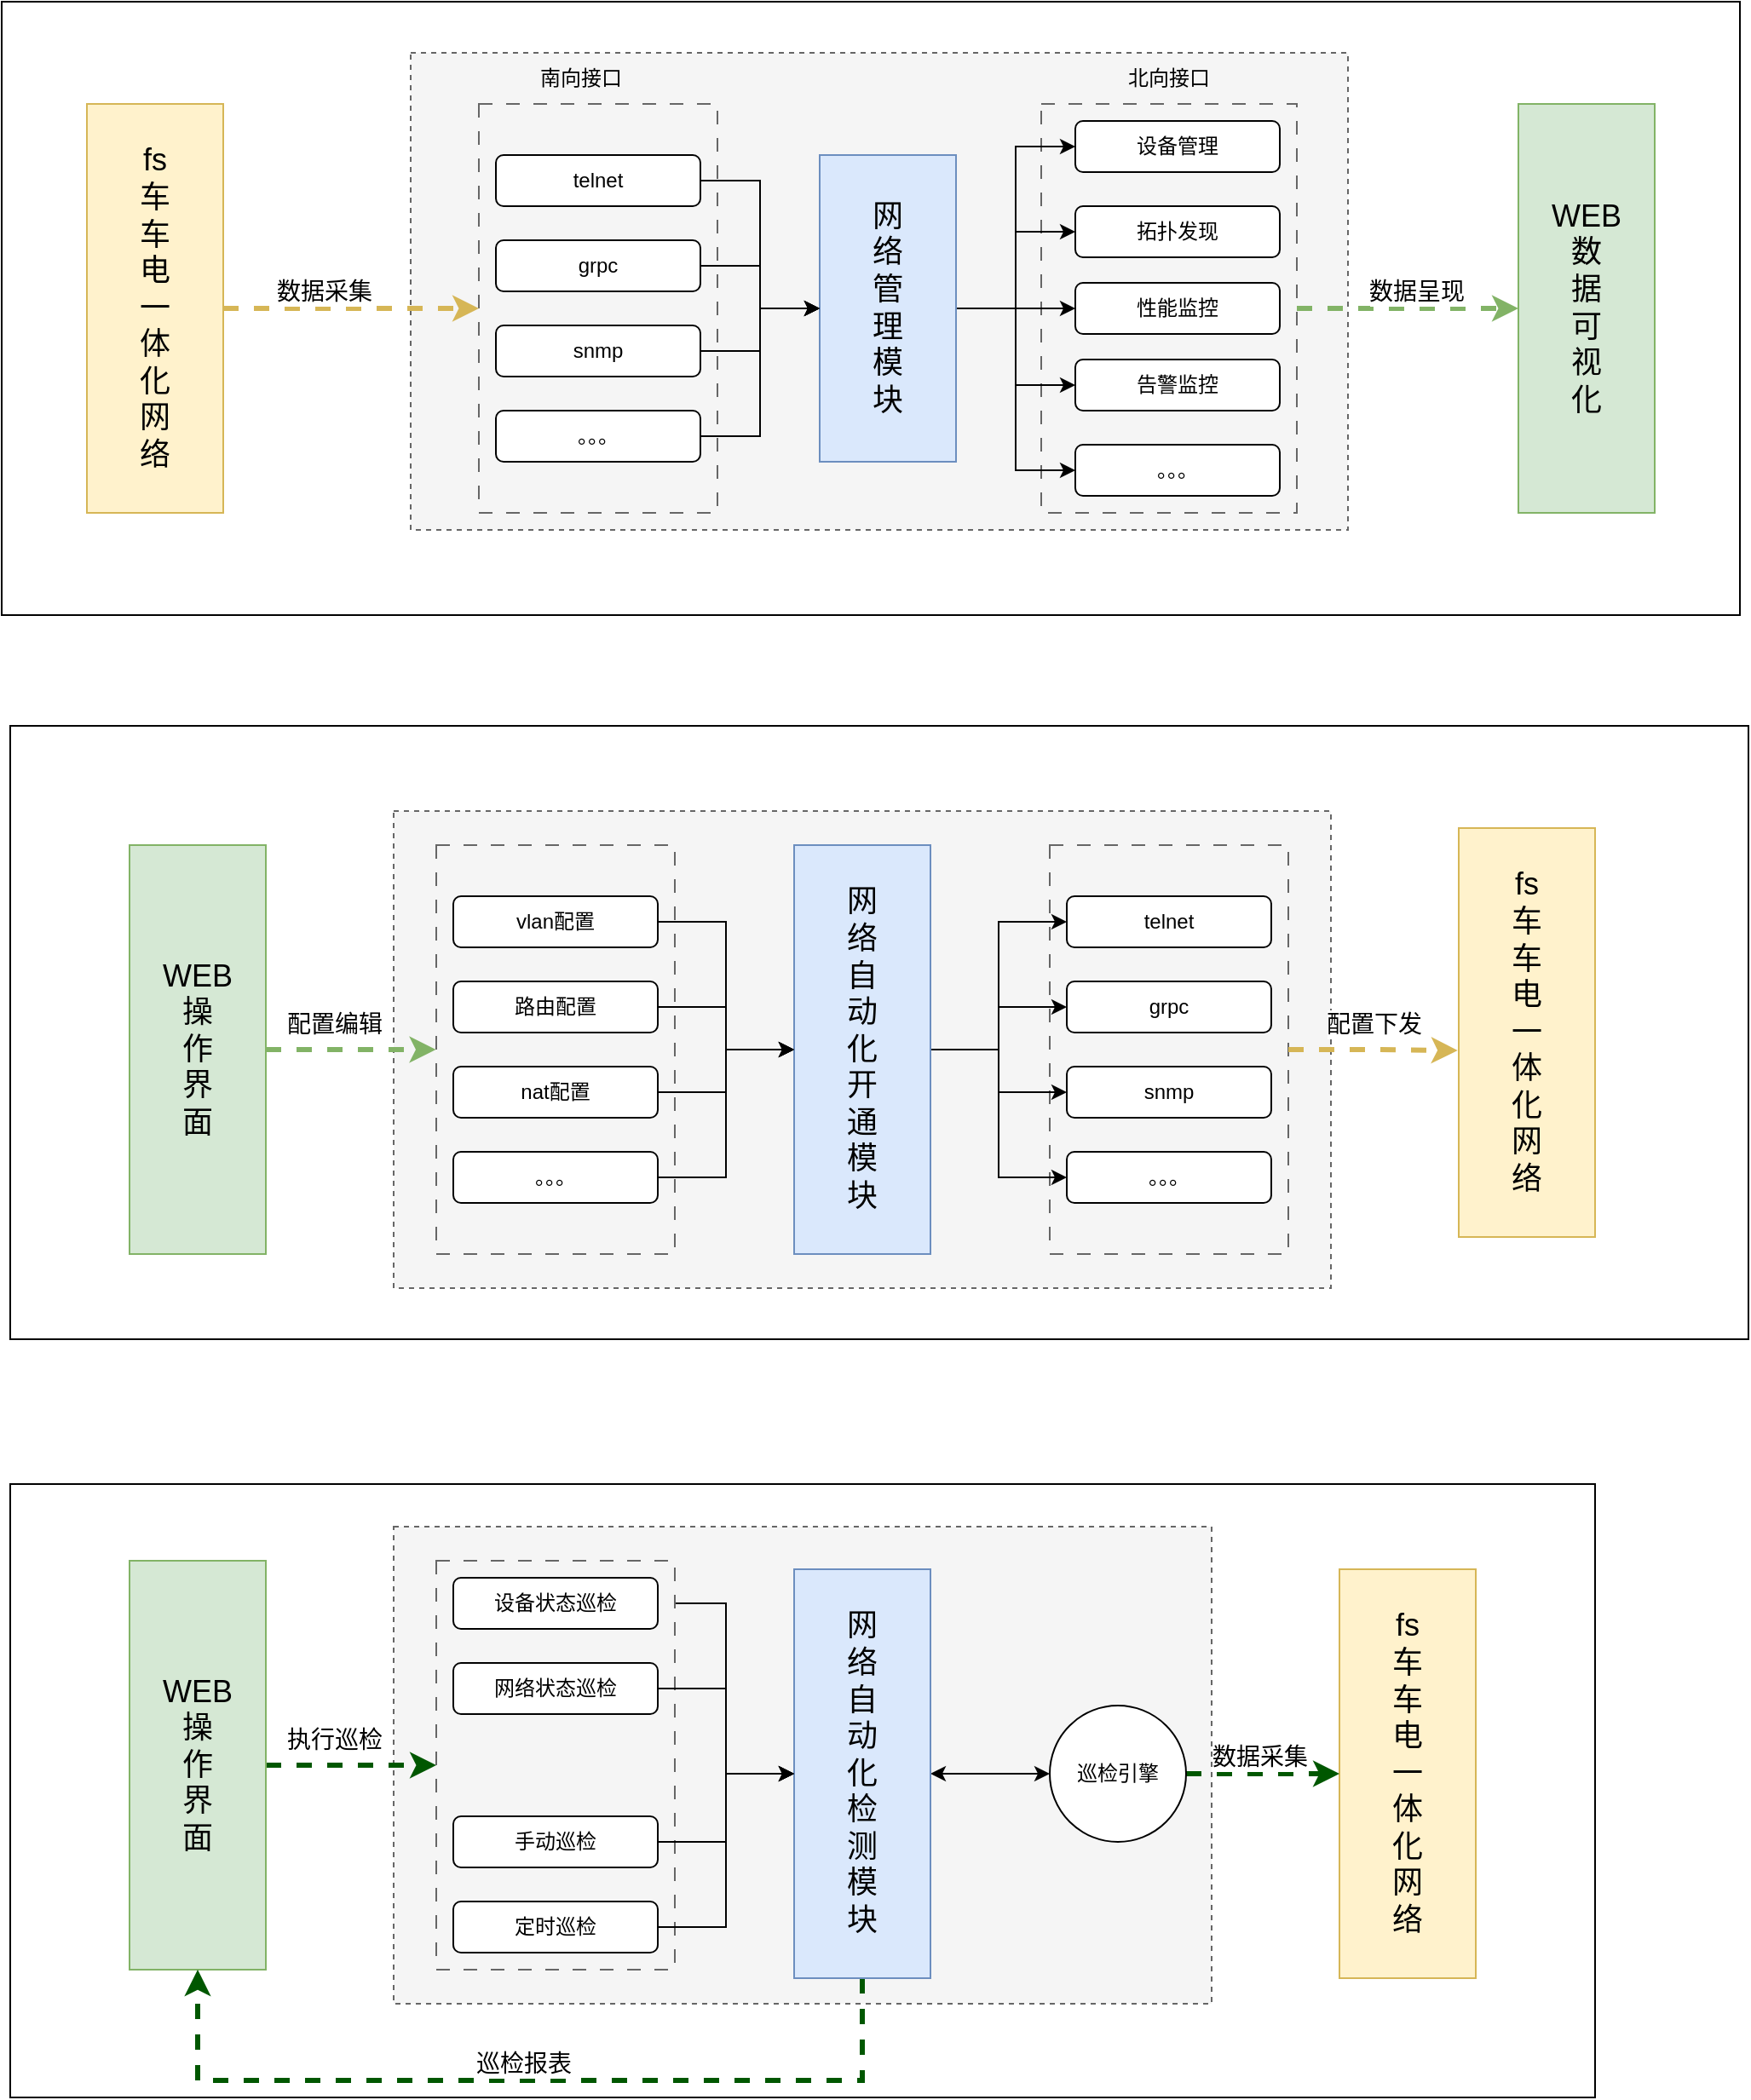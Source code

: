 <mxfile version="22.1.18" type="github">
  <diagram name="第 1 页" id="0rrZKfHWEl6AU2EqBibR">
    <mxGraphModel dx="2074" dy="1140" grid="1" gridSize="10" guides="1" tooltips="1" connect="1" arrows="1" fold="1" page="1" pageScale="1" pageWidth="3300" pageHeight="2339" math="0" shadow="0">
      <root>
        <mxCell id="0" />
        <mxCell id="1" parent="0" />
        <mxCell id="80Am9beGQUksQQMmXKU0-90" value="" style="rounded=0;whiteSpace=wrap;html=1;dashed=1;fillColor=#f5f5f5;fontColor=#333333;strokeColor=#666666;" vertex="1" parent="1">
          <mxGeometry x="215" y="975" width="500" height="280" as="geometry" />
        </mxCell>
        <mxCell id="80Am9beGQUksQQMmXKU0-88" value="" style="rounded=0;whiteSpace=wrap;html=1;dashed=1;dashPattern=8 8;fillColor=#f5f5f5;fontColor=#333333;strokeColor=#666666;" vertex="1" parent="1">
          <mxGeometry x="255" y="990" width="140" height="250" as="geometry" />
        </mxCell>
        <mxCell id="80Am9beGQUksQQMmXKU0-70" value="" style="rounded=0;whiteSpace=wrap;html=1;" vertex="1" parent="1">
          <mxGeometry x="5" y="505" width="1020" height="360" as="geometry" />
        </mxCell>
        <mxCell id="80Am9beGQUksQQMmXKU0-57" value="" style="rounded=0;whiteSpace=wrap;html=1;dashed=1;fillColor=#f5f5f5;fontColor=#333333;strokeColor=#666666;" vertex="1" parent="1">
          <mxGeometry x="230" y="555" width="550" height="280" as="geometry" />
        </mxCell>
        <mxCell id="80Am9beGQUksQQMmXKU0-56" value="" style="rounded=0;whiteSpace=wrap;html=1;dashed=1;dashPattern=8 8;fillColor=#f5f5f5;fontColor=#333333;strokeColor=#666666;" vertex="1" parent="1">
          <mxGeometry x="255" y="575" width="140" height="240" as="geometry" />
        </mxCell>
        <mxCell id="80Am9beGQUksQQMmXKU0-55" value="" style="rounded=0;whiteSpace=wrap;html=1;dashed=1;dashPattern=8 8;fillColor=#f5f5f5;fontColor=#333333;strokeColor=#666666;" vertex="1" parent="1">
          <mxGeometry x="615" y="575" width="140" height="240" as="geometry" />
        </mxCell>
        <mxCell id="80Am9beGQUksQQMmXKU0-43" value="" style="rounded=0;whiteSpace=wrap;html=1;" vertex="1" parent="1">
          <mxGeometry y="80" width="1020" height="360" as="geometry" />
        </mxCell>
        <mxCell id="80Am9beGQUksQQMmXKU0-16" value="" style="rounded=0;whiteSpace=wrap;html=1;dashed=1;fillColor=#f5f5f5;fontColor=#333333;strokeColor=#666666;" vertex="1" parent="1">
          <mxGeometry x="240" y="110" width="550" height="280" as="geometry" />
        </mxCell>
        <mxCell id="80Am9beGQUksQQMmXKU0-30" style="edgeStyle=orthogonalEdgeStyle;rounded=0;orthogonalLoop=1;jettySize=auto;html=1;entryX=0;entryY=0.5;entryDx=0;entryDy=0;strokeWidth=3;dashed=1;fillColor=#d5e8d4;strokeColor=#82b366;" edge="1" parent="1" source="80Am9beGQUksQQMmXKU0-29" target="80Am9beGQUksQQMmXKU0-6">
          <mxGeometry relative="1" as="geometry" />
        </mxCell>
        <mxCell id="80Am9beGQUksQQMmXKU0-38" value="&lt;font style=&quot;font-size: 14px;&quot;&gt;数据呈现&lt;/font&gt;" style="edgeLabel;html=1;align=center;verticalAlign=middle;resizable=0;points=[];" vertex="1" connectable="0" parent="80Am9beGQUksQQMmXKU0-30">
          <mxGeometry x="-0.067" y="-1" relative="1" as="geometry">
            <mxPoint x="9" y="-11" as="offset" />
          </mxGeometry>
        </mxCell>
        <mxCell id="80Am9beGQUksQQMmXKU0-29" value="" style="rounded=0;whiteSpace=wrap;html=1;dashed=1;dashPattern=8 8;fillColor=#f5f5f5;fontColor=#333333;strokeColor=#666666;" vertex="1" parent="1">
          <mxGeometry x="610" y="140" width="150" height="240" as="geometry" />
        </mxCell>
        <mxCell id="80Am9beGQUksQQMmXKU0-17" value="" style="rounded=0;whiteSpace=wrap;html=1;dashed=1;dashPattern=8 8;fillColor=#f5f5f5;fontColor=#333333;strokeColor=#666666;" vertex="1" parent="1">
          <mxGeometry x="280" y="140" width="140" height="240" as="geometry" />
        </mxCell>
        <mxCell id="80Am9beGQUksQQMmXKU0-18" style="edgeStyle=orthogonalEdgeStyle;rounded=0;orthogonalLoop=1;jettySize=auto;html=1;entryX=0;entryY=0.5;entryDx=0;entryDy=0;dashed=1;strokeWidth=3;fillColor=#fff2cc;strokeColor=#d6b656;" edge="1" parent="1" source="80Am9beGQUksQQMmXKU0-4" target="80Am9beGQUksQQMmXKU0-17">
          <mxGeometry relative="1" as="geometry" />
        </mxCell>
        <mxCell id="80Am9beGQUksQQMmXKU0-32" value="&lt;font style=&quot;font-size: 14px;&quot;&gt;数据采集&lt;/font&gt;" style="edgeLabel;html=1;align=center;verticalAlign=middle;resizable=0;points=[];" vertex="1" connectable="0" parent="80Am9beGQUksQQMmXKU0-18">
          <mxGeometry x="-0.219" y="-1" relative="1" as="geometry">
            <mxPoint y="-11" as="offset" />
          </mxGeometry>
        </mxCell>
        <mxCell id="80Am9beGQUksQQMmXKU0-4" value="&lt;font style=&quot;font-size: 18px;&quot;&gt;fs&lt;br style=&quot;border-color: var(--border-color);&quot;&gt;车&lt;br style=&quot;border-color: var(--border-color);&quot;&gt;车&lt;br style=&quot;border-color: var(--border-color);&quot;&gt;电&lt;br style=&quot;border-color: var(--border-color);&quot;&gt;一&lt;br style=&quot;border-color: var(--border-color);&quot;&gt;体&lt;br style=&quot;border-color: var(--border-color);&quot;&gt;化&lt;br style=&quot;border-color: var(--border-color);&quot;&gt;网&lt;br style=&quot;border-color: var(--border-color);&quot;&gt;络&lt;/font&gt;" style="rounded=0;whiteSpace=wrap;html=1;fillColor=#fff2cc;strokeColor=#d6b656;" vertex="1" parent="1">
          <mxGeometry x="50" y="140" width="80" height="240" as="geometry" />
        </mxCell>
        <mxCell id="80Am9beGQUksQQMmXKU0-6" value="&lt;font style=&quot;font-size: 18px;&quot;&gt;WEB&lt;br&gt;数&lt;br style=&quot;border-color: var(--border-color);&quot;&gt;据&lt;br style=&quot;border-color: var(--border-color);&quot;&gt;可&lt;br style=&quot;border-color: var(--border-color);&quot;&gt;视&lt;br style=&quot;border-color: var(--border-color);&quot;&gt;化&lt;/font&gt;" style="rounded=0;whiteSpace=wrap;html=1;fillColor=#d5e8d4;strokeColor=#82b366;" vertex="1" parent="1">
          <mxGeometry x="890" y="140" width="80" height="240" as="geometry" />
        </mxCell>
        <mxCell id="80Am9beGQUksQQMmXKU0-23" style="edgeStyle=orthogonalEdgeStyle;rounded=0;orthogonalLoop=1;jettySize=auto;html=1;" edge="1" parent="1" source="80Am9beGQUksQQMmXKU0-7" target="80Am9beGQUksQQMmXKU0-12">
          <mxGeometry relative="1" as="geometry" />
        </mxCell>
        <mxCell id="80Am9beGQUksQQMmXKU0-24" style="edgeStyle=orthogonalEdgeStyle;rounded=0;orthogonalLoop=1;jettySize=auto;html=1;exitX=1;exitY=0.5;exitDx=0;exitDy=0;entryX=0;entryY=0.5;entryDx=0;entryDy=0;" edge="1" parent="1" source="80Am9beGQUksQQMmXKU0-7" target="80Am9beGQUksQQMmXKU0-13">
          <mxGeometry relative="1" as="geometry" />
        </mxCell>
        <mxCell id="80Am9beGQUksQQMmXKU0-25" style="edgeStyle=orthogonalEdgeStyle;rounded=0;orthogonalLoop=1;jettySize=auto;html=1;exitX=1;exitY=0.5;exitDx=0;exitDy=0;entryX=0;entryY=0.5;entryDx=0;entryDy=0;" edge="1" parent="1" source="80Am9beGQUksQQMmXKU0-7" target="80Am9beGQUksQQMmXKU0-14">
          <mxGeometry relative="1" as="geometry" />
        </mxCell>
        <mxCell id="80Am9beGQUksQQMmXKU0-26" style="edgeStyle=orthogonalEdgeStyle;rounded=0;orthogonalLoop=1;jettySize=auto;html=1;exitX=1;exitY=0.5;exitDx=0;exitDy=0;entryX=0;entryY=0.5;entryDx=0;entryDy=0;" edge="1" parent="1" source="80Am9beGQUksQQMmXKU0-7" target="80Am9beGQUksQQMmXKU0-15">
          <mxGeometry relative="1" as="geometry" />
        </mxCell>
        <mxCell id="80Am9beGQUksQQMmXKU0-28" style="edgeStyle=orthogonalEdgeStyle;rounded=0;orthogonalLoop=1;jettySize=auto;html=1;exitX=1;exitY=0.5;exitDx=0;exitDy=0;" edge="1" parent="1" source="80Am9beGQUksQQMmXKU0-7" target="80Am9beGQUksQQMmXKU0-27">
          <mxGeometry relative="1" as="geometry" />
        </mxCell>
        <mxCell id="80Am9beGQUksQQMmXKU0-7" value="&lt;span style=&quot;font-size: 18px;&quot;&gt;网&lt;br&gt;络&lt;br&gt;管&lt;br&gt;理&lt;br&gt;模&lt;br&gt;块&lt;/span&gt;" style="rounded=0;whiteSpace=wrap;html=1;fillColor=#dae8fc;strokeColor=#6c8ebf;" vertex="1" parent="1">
          <mxGeometry x="480" y="170" width="80" height="180" as="geometry" />
        </mxCell>
        <mxCell id="80Am9beGQUksQQMmXKU0-19" style="edgeStyle=orthogonalEdgeStyle;rounded=0;orthogonalLoop=1;jettySize=auto;html=1;entryX=0;entryY=0.5;entryDx=0;entryDy=0;" edge="1" parent="1" source="80Am9beGQUksQQMmXKU0-8" target="80Am9beGQUksQQMmXKU0-7">
          <mxGeometry relative="1" as="geometry" />
        </mxCell>
        <mxCell id="80Am9beGQUksQQMmXKU0-8" value="telnet" style="rounded=1;whiteSpace=wrap;html=1;" vertex="1" parent="1">
          <mxGeometry x="290" y="170" width="120" height="30" as="geometry" />
        </mxCell>
        <mxCell id="80Am9beGQUksQQMmXKU0-21" style="edgeStyle=orthogonalEdgeStyle;rounded=0;orthogonalLoop=1;jettySize=auto;html=1;" edge="1" parent="1" source="80Am9beGQUksQQMmXKU0-9" target="80Am9beGQUksQQMmXKU0-7">
          <mxGeometry relative="1" as="geometry" />
        </mxCell>
        <mxCell id="80Am9beGQUksQQMmXKU0-9" value="snmp" style="rounded=1;whiteSpace=wrap;html=1;" vertex="1" parent="1">
          <mxGeometry x="290" y="270" width="120" height="30" as="geometry" />
        </mxCell>
        <mxCell id="80Am9beGQUksQQMmXKU0-20" style="edgeStyle=orthogonalEdgeStyle;rounded=0;orthogonalLoop=1;jettySize=auto;html=1;entryX=0;entryY=0.5;entryDx=0;entryDy=0;" edge="1" parent="1" source="80Am9beGQUksQQMmXKU0-10" target="80Am9beGQUksQQMmXKU0-7">
          <mxGeometry relative="1" as="geometry" />
        </mxCell>
        <mxCell id="80Am9beGQUksQQMmXKU0-10" value="grpc" style="rounded=1;whiteSpace=wrap;html=1;" vertex="1" parent="1">
          <mxGeometry x="290" y="220" width="120" height="30" as="geometry" />
        </mxCell>
        <mxCell id="80Am9beGQUksQQMmXKU0-22" style="edgeStyle=orthogonalEdgeStyle;rounded=0;orthogonalLoop=1;jettySize=auto;html=1;entryX=0;entryY=0.5;entryDx=0;entryDy=0;" edge="1" parent="1" source="80Am9beGQUksQQMmXKU0-11" target="80Am9beGQUksQQMmXKU0-7">
          <mxGeometry relative="1" as="geometry" />
        </mxCell>
        <mxCell id="80Am9beGQUksQQMmXKU0-11" value="。。。" style="rounded=1;whiteSpace=wrap;html=1;" vertex="1" parent="1">
          <mxGeometry x="290" y="320" width="120" height="30" as="geometry" />
        </mxCell>
        <mxCell id="80Am9beGQUksQQMmXKU0-12" value="设备管理" style="rounded=1;whiteSpace=wrap;html=1;" vertex="1" parent="1">
          <mxGeometry x="630" y="150" width="120" height="30" as="geometry" />
        </mxCell>
        <mxCell id="80Am9beGQUksQQMmXKU0-13" value="拓扑发现" style="rounded=1;whiteSpace=wrap;html=1;" vertex="1" parent="1">
          <mxGeometry x="630" y="200" width="120" height="30" as="geometry" />
        </mxCell>
        <mxCell id="80Am9beGQUksQQMmXKU0-14" value="性能监控" style="rounded=1;whiteSpace=wrap;html=1;" vertex="1" parent="1">
          <mxGeometry x="630" y="245" width="120" height="30" as="geometry" />
        </mxCell>
        <mxCell id="80Am9beGQUksQQMmXKU0-15" value="告警监控" style="rounded=1;whiteSpace=wrap;html=1;" vertex="1" parent="1">
          <mxGeometry x="630" y="290" width="120" height="30" as="geometry" />
        </mxCell>
        <mxCell id="80Am9beGQUksQQMmXKU0-27" value="。。。" style="rounded=1;whiteSpace=wrap;html=1;" vertex="1" parent="1">
          <mxGeometry x="630" y="340" width="120" height="30" as="geometry" />
        </mxCell>
        <mxCell id="80Am9beGQUksQQMmXKU0-39" value="南向接口" style="text;html=1;strokeColor=none;fillColor=none;align=center;verticalAlign=middle;whiteSpace=wrap;rounded=0;" vertex="1" parent="1">
          <mxGeometry x="310" y="110" width="60" height="30" as="geometry" />
        </mxCell>
        <mxCell id="80Am9beGQUksQQMmXKU0-40" value="北向接口" style="text;html=1;strokeColor=none;fillColor=none;align=center;verticalAlign=middle;whiteSpace=wrap;rounded=0;" vertex="1" parent="1">
          <mxGeometry x="655" y="110" width="60" height="30" as="geometry" />
        </mxCell>
        <mxCell id="80Am9beGQUksQQMmXKU0-41" value="&lt;span style=&quot;font-size: 18px;&quot;&gt;WEB&lt;br&gt;操&lt;br&gt;作&lt;br&gt;界&lt;br&gt;面&lt;/span&gt;" style="rounded=0;whiteSpace=wrap;html=1;fillColor=#d5e8d4;strokeColor=#82b366;" vertex="1" parent="1">
          <mxGeometry x="75" y="575" width="80" height="240" as="geometry" />
        </mxCell>
        <mxCell id="80Am9beGQUksQQMmXKU0-42" value="&lt;font style=&quot;font-size: 18px;&quot;&gt;fs&lt;br style=&quot;border-color: var(--border-color);&quot;&gt;车&lt;br style=&quot;border-color: var(--border-color);&quot;&gt;车&lt;br style=&quot;border-color: var(--border-color);&quot;&gt;电&lt;br style=&quot;border-color: var(--border-color);&quot;&gt;一&lt;br style=&quot;border-color: var(--border-color);&quot;&gt;体&lt;br style=&quot;border-color: var(--border-color);&quot;&gt;化&lt;br style=&quot;border-color: var(--border-color);&quot;&gt;网&lt;br style=&quot;border-color: var(--border-color);&quot;&gt;络&lt;/font&gt;" style="rounded=0;whiteSpace=wrap;html=1;fillColor=#fff2cc;strokeColor=#d6b656;" vertex="1" parent="1">
          <mxGeometry x="855" y="565" width="80" height="240" as="geometry" />
        </mxCell>
        <mxCell id="80Am9beGQUksQQMmXKU0-60" style="edgeStyle=orthogonalEdgeStyle;rounded=0;orthogonalLoop=1;jettySize=auto;html=1;" edge="1" parent="1" source="80Am9beGQUksQQMmXKU0-45" target="80Am9beGQUksQQMmXKU0-46">
          <mxGeometry relative="1" as="geometry" />
        </mxCell>
        <mxCell id="80Am9beGQUksQQMmXKU0-45" value="vlan配置" style="rounded=1;whiteSpace=wrap;html=1;" vertex="1" parent="1">
          <mxGeometry x="265" y="605" width="120" height="30" as="geometry" />
        </mxCell>
        <mxCell id="80Am9beGQUksQQMmXKU0-64" style="edgeStyle=orthogonalEdgeStyle;rounded=0;orthogonalLoop=1;jettySize=auto;html=1;entryX=0;entryY=0.5;entryDx=0;entryDy=0;" edge="1" parent="1" source="80Am9beGQUksQQMmXKU0-46" target="80Am9beGQUksQQMmXKU0-51">
          <mxGeometry relative="1" as="geometry" />
        </mxCell>
        <mxCell id="80Am9beGQUksQQMmXKU0-65" style="edgeStyle=orthogonalEdgeStyle;rounded=0;orthogonalLoop=1;jettySize=auto;html=1;exitX=1;exitY=0.5;exitDx=0;exitDy=0;entryX=0;entryY=0.5;entryDx=0;entryDy=0;" edge="1" parent="1" source="80Am9beGQUksQQMmXKU0-46" target="80Am9beGQUksQQMmXKU0-53">
          <mxGeometry relative="1" as="geometry" />
        </mxCell>
        <mxCell id="80Am9beGQUksQQMmXKU0-66" style="edgeStyle=orthogonalEdgeStyle;rounded=0;orthogonalLoop=1;jettySize=auto;html=1;entryX=0;entryY=0.5;entryDx=0;entryDy=0;" edge="1" parent="1" source="80Am9beGQUksQQMmXKU0-46" target="80Am9beGQUksQQMmXKU0-52">
          <mxGeometry relative="1" as="geometry" />
        </mxCell>
        <mxCell id="80Am9beGQUksQQMmXKU0-67" style="edgeStyle=orthogonalEdgeStyle;rounded=0;orthogonalLoop=1;jettySize=auto;html=1;entryX=0;entryY=0.5;entryDx=0;entryDy=0;" edge="1" parent="1" source="80Am9beGQUksQQMmXKU0-46" target="80Am9beGQUksQQMmXKU0-54">
          <mxGeometry relative="1" as="geometry" />
        </mxCell>
        <mxCell id="80Am9beGQUksQQMmXKU0-46" value="&lt;span style=&quot;font-size: 18px;&quot;&gt;网&lt;br&gt;络&lt;br&gt;自&lt;br&gt;动&lt;br&gt;化&lt;br&gt;开&lt;br&gt;通&lt;br&gt;模&lt;br&gt;块&lt;/span&gt;" style="rounded=0;whiteSpace=wrap;html=1;fillColor=#dae8fc;strokeColor=#6c8ebf;" vertex="1" parent="1">
          <mxGeometry x="465" y="575" width="80" height="240" as="geometry" />
        </mxCell>
        <mxCell id="80Am9beGQUksQQMmXKU0-61" style="edgeStyle=orthogonalEdgeStyle;rounded=0;orthogonalLoop=1;jettySize=auto;html=1;entryX=0;entryY=0.5;entryDx=0;entryDy=0;" edge="1" parent="1" source="80Am9beGQUksQQMmXKU0-47" target="80Am9beGQUksQQMmXKU0-46">
          <mxGeometry relative="1" as="geometry" />
        </mxCell>
        <mxCell id="80Am9beGQUksQQMmXKU0-47" value="路由配置" style="rounded=1;whiteSpace=wrap;html=1;" vertex="1" parent="1">
          <mxGeometry x="265" y="655" width="120" height="30" as="geometry" />
        </mxCell>
        <mxCell id="80Am9beGQUksQQMmXKU0-62" style="edgeStyle=orthogonalEdgeStyle;rounded=0;orthogonalLoop=1;jettySize=auto;html=1;" edge="1" parent="1" source="80Am9beGQUksQQMmXKU0-48" target="80Am9beGQUksQQMmXKU0-46">
          <mxGeometry relative="1" as="geometry" />
        </mxCell>
        <mxCell id="80Am9beGQUksQQMmXKU0-48" value="nat配置" style="rounded=1;whiteSpace=wrap;html=1;" vertex="1" parent="1">
          <mxGeometry x="265" y="705" width="120" height="30" as="geometry" />
        </mxCell>
        <mxCell id="80Am9beGQUksQQMmXKU0-63" style="edgeStyle=orthogonalEdgeStyle;rounded=0;orthogonalLoop=1;jettySize=auto;html=1;" edge="1" parent="1" source="80Am9beGQUksQQMmXKU0-50" target="80Am9beGQUksQQMmXKU0-46">
          <mxGeometry relative="1" as="geometry" />
        </mxCell>
        <mxCell id="80Am9beGQUksQQMmXKU0-50" value="。。。" style="rounded=1;whiteSpace=wrap;html=1;" vertex="1" parent="1">
          <mxGeometry x="265" y="755" width="120" height="30" as="geometry" />
        </mxCell>
        <mxCell id="80Am9beGQUksQQMmXKU0-51" value="telnet" style="rounded=1;whiteSpace=wrap;html=1;" vertex="1" parent="1">
          <mxGeometry x="625" y="605" width="120" height="30" as="geometry" />
        </mxCell>
        <mxCell id="80Am9beGQUksQQMmXKU0-52" value="snmp" style="rounded=1;whiteSpace=wrap;html=1;" vertex="1" parent="1">
          <mxGeometry x="625" y="705" width="120" height="30" as="geometry" />
        </mxCell>
        <mxCell id="80Am9beGQUksQQMmXKU0-53" value="grpc" style="rounded=1;whiteSpace=wrap;html=1;" vertex="1" parent="1">
          <mxGeometry x="625" y="655" width="120" height="30" as="geometry" />
        </mxCell>
        <mxCell id="80Am9beGQUksQQMmXKU0-54" value="。。。" style="rounded=1;whiteSpace=wrap;html=1;" vertex="1" parent="1">
          <mxGeometry x="625" y="755" width="120" height="30" as="geometry" />
        </mxCell>
        <mxCell id="80Am9beGQUksQQMmXKU0-58" style="edgeStyle=orthogonalEdgeStyle;rounded=0;orthogonalLoop=1;jettySize=auto;html=1;entryX=0.045;entryY=0.5;entryDx=0;entryDy=0;entryPerimeter=0;strokeWidth=3;dashed=1;fillColor=#d5e8d4;strokeColor=#82b366;" edge="1" parent="1" source="80Am9beGQUksQQMmXKU0-41" target="80Am9beGQUksQQMmXKU0-57">
          <mxGeometry relative="1" as="geometry" />
        </mxCell>
        <mxCell id="80Am9beGQUksQQMmXKU0-68" value="&lt;font style=&quot;font-size: 14px;&quot;&gt;配置编辑&lt;/font&gt;" style="edgeLabel;html=1;align=center;verticalAlign=middle;resizable=0;points=[];" vertex="1" connectable="0" parent="80Am9beGQUksQQMmXKU0-58">
          <mxGeometry x="-0.28" y="-1" relative="1" as="geometry">
            <mxPoint x="4" y="-16" as="offset" />
          </mxGeometry>
        </mxCell>
        <mxCell id="80Am9beGQUksQQMmXKU0-59" style="edgeStyle=orthogonalEdgeStyle;rounded=0;orthogonalLoop=1;jettySize=auto;html=1;exitX=1;exitY=0.5;exitDx=0;exitDy=0;entryX=-0.008;entryY=0.544;entryDx=0;entryDy=0;entryPerimeter=0;strokeWidth=3;dashed=1;fillColor=#fff2cc;strokeColor=#d6b656;" edge="1" parent="1" source="80Am9beGQUksQQMmXKU0-55" target="80Am9beGQUksQQMmXKU0-42">
          <mxGeometry relative="1" as="geometry" />
        </mxCell>
        <mxCell id="80Am9beGQUksQQMmXKU0-69" value="&lt;font style=&quot;font-size: 14px;&quot;&gt;配置下发&lt;/font&gt;" style="edgeLabel;html=1;align=center;verticalAlign=middle;resizable=0;points=[];" vertex="1" connectable="0" parent="1">
          <mxGeometry x="215" y="695" as="geometry">
            <mxPoint x="590" y="-15" as="offset" />
          </mxGeometry>
        </mxCell>
        <mxCell id="80Am9beGQUksQQMmXKU0-71" value="" style="rounded=0;whiteSpace=wrap;html=1;" vertex="1" parent="1">
          <mxGeometry x="5" y="950" width="930" height="360" as="geometry" />
        </mxCell>
        <mxCell id="80Am9beGQUksQQMmXKU0-95" value="" style="rounded=0;whiteSpace=wrap;html=1;dashed=1;fillColor=#f5f5f5;fontColor=#333333;strokeColor=#666666;" vertex="1" parent="1">
          <mxGeometry x="230" y="975" width="480" height="280" as="geometry" />
        </mxCell>
        <mxCell id="80Am9beGQUksQQMmXKU0-89" style="edgeStyle=orthogonalEdgeStyle;rounded=0;orthogonalLoop=1;jettySize=auto;html=1;entryX=0;entryY=0.5;entryDx=0;entryDy=0;strokeWidth=3;dashed=1;fillColor=#008a00;strokeColor=#005700;" edge="1" parent="1" source="80Am9beGQUksQQMmXKU0-72" target="80Am9beGQUksQQMmXKU0-88">
          <mxGeometry relative="1" as="geometry" />
        </mxCell>
        <mxCell id="80Am9beGQUksQQMmXKU0-91" value="&lt;font style=&quot;font-size: 14px;&quot;&gt;执行巡检&lt;/font&gt;" style="edgeLabel;html=1;align=center;verticalAlign=middle;resizable=0;points=[];" vertex="1" connectable="0" parent="80Am9beGQUksQQMmXKU0-89">
          <mxGeometry x="-0.092" y="1" relative="1" as="geometry">
            <mxPoint x="-6" y="-14" as="offset" />
          </mxGeometry>
        </mxCell>
        <mxCell id="80Am9beGQUksQQMmXKU0-72" value="&lt;span style=&quot;font-size: 18px;&quot;&gt;WEB&lt;br&gt;操&lt;br&gt;作&lt;br&gt;界&lt;br&gt;面&lt;/span&gt;" style="rounded=0;whiteSpace=wrap;html=1;fillColor=#d5e8d4;strokeColor=#82b366;" vertex="1" parent="1">
          <mxGeometry x="75" y="995" width="80" height="240" as="geometry" />
        </mxCell>
        <mxCell id="80Am9beGQUksQQMmXKU0-77" style="edgeStyle=orthogonalEdgeStyle;rounded=0;orthogonalLoop=1;jettySize=auto;html=1;entryX=0;entryY=0.5;entryDx=0;entryDy=0;startArrow=classic;startFill=1;" edge="1" parent="1" source="80Am9beGQUksQQMmXKU0-73" target="80Am9beGQUksQQMmXKU0-75">
          <mxGeometry relative="1" as="geometry" />
        </mxCell>
        <mxCell id="80Am9beGQUksQQMmXKU0-87" style="edgeStyle=orthogonalEdgeStyle;rounded=0;orthogonalLoop=1;jettySize=auto;html=1;exitX=0.5;exitY=1;exitDx=0;exitDy=0;entryX=0.5;entryY=1;entryDx=0;entryDy=0;dashed=1;strokeWidth=3;fillColor=#008a00;strokeColor=#005700;" edge="1" parent="1" source="80Am9beGQUksQQMmXKU0-73" target="80Am9beGQUksQQMmXKU0-72">
          <mxGeometry relative="1" as="geometry">
            <mxPoint x="165" y="1240" as="targetPoint" />
            <Array as="points">
              <mxPoint x="505" y="1300" />
              <mxPoint x="115" y="1300" />
            </Array>
          </mxGeometry>
        </mxCell>
        <mxCell id="80Am9beGQUksQQMmXKU0-93" value="&lt;font style=&quot;font-size: 14px;&quot;&gt;巡检报表&lt;/font&gt;" style="edgeLabel;html=1;align=center;verticalAlign=middle;resizable=0;points=[];" vertex="1" connectable="0" parent="80Am9beGQUksQQMmXKU0-87">
          <mxGeometry x="0.059" y="1" relative="1" as="geometry">
            <mxPoint x="13" y="-11" as="offset" />
          </mxGeometry>
        </mxCell>
        <mxCell id="80Am9beGQUksQQMmXKU0-73" value="&lt;span style=&quot;font-size: 18px;&quot;&gt;网&lt;br&gt;络&lt;br&gt;自&lt;br&gt;动&lt;br&gt;化&lt;br&gt;检&lt;br&gt;测&lt;br&gt;模&lt;br&gt;块&lt;/span&gt;" style="rounded=0;whiteSpace=wrap;html=1;fillColor=#dae8fc;strokeColor=#6c8ebf;" vertex="1" parent="1">
          <mxGeometry x="465" y="1000" width="80" height="240" as="geometry" />
        </mxCell>
        <mxCell id="80Am9beGQUksQQMmXKU0-74" value="&lt;font style=&quot;font-size: 18px;&quot;&gt;fs&lt;br style=&quot;border-color: var(--border-color);&quot;&gt;车&lt;br style=&quot;border-color: var(--border-color);&quot;&gt;车&lt;br style=&quot;border-color: var(--border-color);&quot;&gt;电&lt;br style=&quot;border-color: var(--border-color);&quot;&gt;一&lt;br style=&quot;border-color: var(--border-color);&quot;&gt;体&lt;br style=&quot;border-color: var(--border-color);&quot;&gt;化&lt;br style=&quot;border-color: var(--border-color);&quot;&gt;网&lt;br style=&quot;border-color: var(--border-color);&quot;&gt;络&lt;/font&gt;" style="rounded=0;whiteSpace=wrap;html=1;fillColor=#fff2cc;strokeColor=#d6b656;" vertex="1" parent="1">
          <mxGeometry x="785" y="1000" width="80" height="240" as="geometry" />
        </mxCell>
        <mxCell id="80Am9beGQUksQQMmXKU0-76" style="edgeStyle=orthogonalEdgeStyle;rounded=0;orthogonalLoop=1;jettySize=auto;html=1;entryX=0;entryY=0.5;entryDx=0;entryDy=0;strokeWidth=3;dashed=1;fillColor=#008a00;strokeColor=#005700;" edge="1" parent="1" source="80Am9beGQUksQQMmXKU0-75" target="80Am9beGQUksQQMmXKU0-74">
          <mxGeometry relative="1" as="geometry" />
        </mxCell>
        <mxCell id="80Am9beGQUksQQMmXKU0-92" value="&lt;font style=&quot;font-size: 14px;&quot;&gt;数据采集&lt;/font&gt;" style="edgeLabel;html=1;align=center;verticalAlign=middle;resizable=0;points=[];" vertex="1" connectable="0" parent="80Am9beGQUksQQMmXKU0-76">
          <mxGeometry x="-0.048" y="4" relative="1" as="geometry">
            <mxPoint y="-6" as="offset" />
          </mxGeometry>
        </mxCell>
        <mxCell id="80Am9beGQUksQQMmXKU0-75" value="巡检引擎" style="ellipse;whiteSpace=wrap;html=1;aspect=fixed;" vertex="1" parent="1">
          <mxGeometry x="615" y="1080" width="80" height="80" as="geometry" />
        </mxCell>
        <mxCell id="80Am9beGQUksQQMmXKU0-83" style="edgeStyle=orthogonalEdgeStyle;rounded=0;orthogonalLoop=1;jettySize=auto;html=1;entryX=0;entryY=0.5;entryDx=0;entryDy=0;" edge="1" parent="1" source="80Am9beGQUksQQMmXKU0-78" target="80Am9beGQUksQQMmXKU0-73">
          <mxGeometry relative="1" as="geometry" />
        </mxCell>
        <mxCell id="80Am9beGQUksQQMmXKU0-94" value="" style="rounded=0;whiteSpace=wrap;html=1;dashed=1;dashPattern=8 8;fillColor=#f5f5f5;fontColor=#333333;strokeColor=#666666;" vertex="1" parent="1">
          <mxGeometry x="255" y="995" width="140" height="240" as="geometry" />
        </mxCell>
        <mxCell id="80Am9beGQUksQQMmXKU0-78" value="设备状态巡检" style="rounded=1;whiteSpace=wrap;html=1;" vertex="1" parent="1">
          <mxGeometry x="265" y="1005" width="120" height="30" as="geometry" />
        </mxCell>
        <mxCell id="80Am9beGQUksQQMmXKU0-84" style="edgeStyle=orthogonalEdgeStyle;rounded=0;orthogonalLoop=1;jettySize=auto;html=1;exitX=1;exitY=0.5;exitDx=0;exitDy=0;" edge="1" parent="1" source="80Am9beGQUksQQMmXKU0-79" target="80Am9beGQUksQQMmXKU0-73">
          <mxGeometry relative="1" as="geometry" />
        </mxCell>
        <mxCell id="80Am9beGQUksQQMmXKU0-79" value="网络状态巡检" style="rounded=1;whiteSpace=wrap;html=1;" vertex="1" parent="1">
          <mxGeometry x="265" y="1055" width="120" height="30" as="geometry" />
        </mxCell>
        <mxCell id="80Am9beGQUksQQMmXKU0-85" style="edgeStyle=orthogonalEdgeStyle;rounded=0;orthogonalLoop=1;jettySize=auto;html=1;" edge="1" parent="1" source="80Am9beGQUksQQMmXKU0-81" target="80Am9beGQUksQQMmXKU0-73">
          <mxGeometry relative="1" as="geometry" />
        </mxCell>
        <mxCell id="80Am9beGQUksQQMmXKU0-81" value="手动巡检" style="rounded=1;whiteSpace=wrap;html=1;" vertex="1" parent="1">
          <mxGeometry x="265" y="1145" width="120" height="30" as="geometry" />
        </mxCell>
        <mxCell id="80Am9beGQUksQQMmXKU0-86" style="edgeStyle=orthogonalEdgeStyle;rounded=0;orthogonalLoop=1;jettySize=auto;html=1;" edge="1" parent="1" source="80Am9beGQUksQQMmXKU0-82" target="80Am9beGQUksQQMmXKU0-73">
          <mxGeometry relative="1" as="geometry" />
        </mxCell>
        <mxCell id="80Am9beGQUksQQMmXKU0-82" value="定时巡检" style="rounded=1;whiteSpace=wrap;html=1;" vertex="1" parent="1">
          <mxGeometry x="265" y="1195" width="120" height="30" as="geometry" />
        </mxCell>
      </root>
    </mxGraphModel>
  </diagram>
</mxfile>
